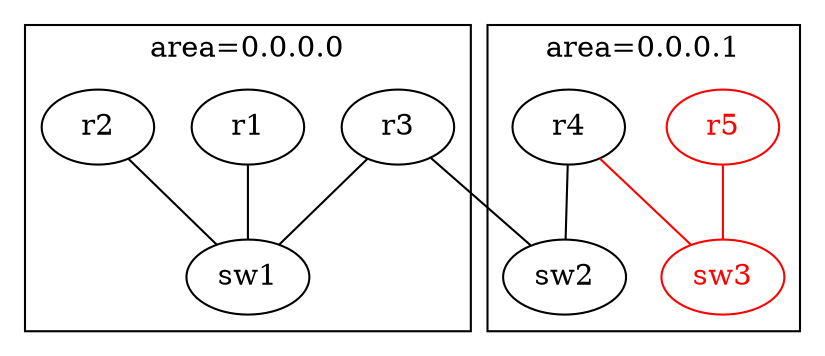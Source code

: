 digraph  {

	subgraph cluster1 {
		label="area=0.0.0.0";
		r1[class="router"];
		r2[class="router"];
		r3[class="router"];
		sw1[class="switch"];
	}

	subgraph cluster2 {
		label="area=0.0.0.1";
		r4[class="router"];
		sw2[class="switch"];
		r5[class="router", color="red", fontcolor="red"];
		sw3[class="switch", color="red", fontcolor="red"];
	}

	r1->sw1[dir="none"];
	r2->sw1[dir="none"];
	r3->sw1[dir="none"];
	r3->sw2[dir="none"];
	r4->sw2[dir="none"];
	r4->sw3[dir="none", color="red"];
	r5->sw3[dir="none", color="red"];
}
